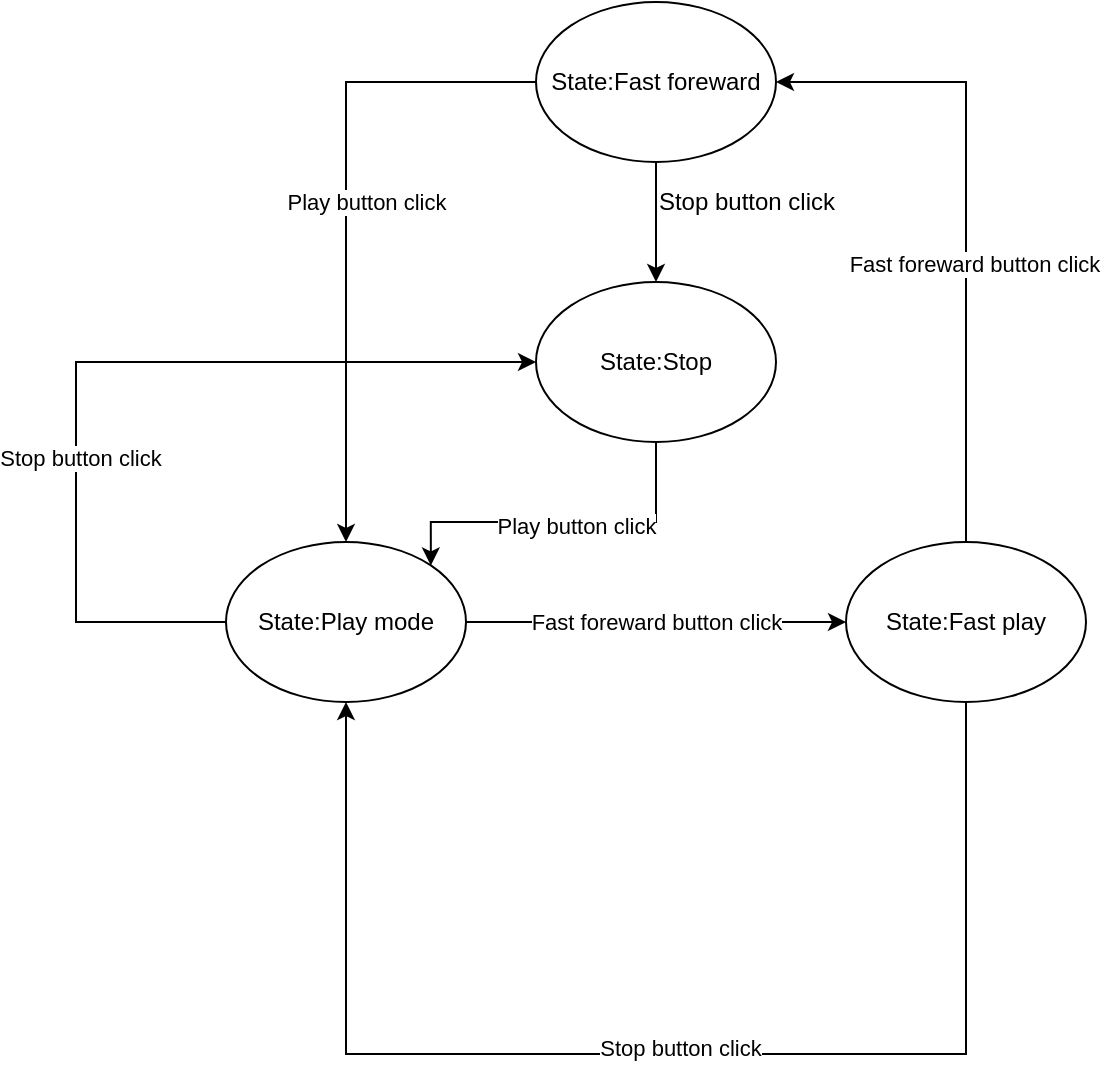 <mxfile version="14.6.13" type="github">
  <diagram id="kgpKYQtTHZ0yAKxKKP6v" name="Page-1">
    <mxGraphModel dx="508" dy="517" grid="1" gridSize="10" guides="1" tooltips="1" connect="1" arrows="1" fold="1" page="1" pageScale="1" pageWidth="850" pageHeight="1100" math="0" shadow="0">
      <root>
        <mxCell id="0" />
        <mxCell id="1" parent="0" />
        <mxCell id="x0ro4y0xWhh0hTtDura5-3" value="Fast foreward button click" style="edgeStyle=orthogonalEdgeStyle;rounded=0;orthogonalLoop=1;jettySize=auto;html=1;entryX=0;entryY=0.5;entryDx=0;entryDy=0;" edge="1" parent="1" source="x0ro4y0xWhh0hTtDura5-1" target="x0ro4y0xWhh0hTtDura5-2">
          <mxGeometry relative="1" as="geometry" />
        </mxCell>
        <mxCell id="x0ro4y0xWhh0hTtDura5-21" style="edgeStyle=orthogonalEdgeStyle;rounded=0;orthogonalLoop=1;jettySize=auto;html=1;entryX=0;entryY=0.5;entryDx=0;entryDy=0;" edge="1" parent="1" source="x0ro4y0xWhh0hTtDura5-1" target="x0ro4y0xWhh0hTtDura5-17">
          <mxGeometry relative="1" as="geometry">
            <mxPoint x="120" y="430" as="targetPoint" />
            <Array as="points">
              <mxPoint x="195" y="440" />
              <mxPoint x="195" y="310" />
            </Array>
          </mxGeometry>
        </mxCell>
        <mxCell id="x0ro4y0xWhh0hTtDura5-22" value="Stop button click" style="edgeLabel;html=1;align=center;verticalAlign=middle;resizable=0;points=[];" vertex="1" connectable="0" parent="x0ro4y0xWhh0hTtDura5-21">
          <mxGeometry x="-0.277" y="-2" relative="1" as="geometry">
            <mxPoint as="offset" />
          </mxGeometry>
        </mxCell>
        <mxCell id="x0ro4y0xWhh0hTtDura5-1" value="State:Play mode" style="ellipse;whiteSpace=wrap;html=1;" vertex="1" parent="1">
          <mxGeometry x="270" y="400" width="120" height="80" as="geometry" />
        </mxCell>
        <mxCell id="x0ro4y0xWhh0hTtDura5-6" style="edgeStyle=orthogonalEdgeStyle;rounded=0;orthogonalLoop=1;jettySize=auto;html=1;entryX=0.5;entryY=1;entryDx=0;entryDy=0;" edge="1" parent="1" source="x0ro4y0xWhh0hTtDura5-2" target="x0ro4y0xWhh0hTtDura5-1">
          <mxGeometry relative="1" as="geometry">
            <mxPoint x="640" y="655.833" as="targetPoint" />
            <Array as="points">
              <mxPoint x="640" y="656" />
              <mxPoint x="330" y="656" />
            </Array>
          </mxGeometry>
        </mxCell>
        <mxCell id="x0ro4y0xWhh0hTtDura5-7" value="Stop button click" style="edgeLabel;html=1;align=center;verticalAlign=middle;resizable=0;points=[];" vertex="1" connectable="0" parent="x0ro4y0xWhh0hTtDura5-6">
          <mxGeometry x="-0.036" y="-3" relative="1" as="geometry">
            <mxPoint as="offset" />
          </mxGeometry>
        </mxCell>
        <mxCell id="x0ro4y0xWhh0hTtDura5-13" style="edgeStyle=orthogonalEdgeStyle;rounded=0;orthogonalLoop=1;jettySize=auto;html=1;entryX=1;entryY=0.5;entryDx=0;entryDy=0;" edge="1" parent="1" source="x0ro4y0xWhh0hTtDura5-2" target="x0ro4y0xWhh0hTtDura5-12">
          <mxGeometry relative="1" as="geometry">
            <mxPoint x="600" y="230" as="targetPoint" />
            <Array as="points">
              <mxPoint x="640" y="170" />
            </Array>
          </mxGeometry>
        </mxCell>
        <mxCell id="x0ro4y0xWhh0hTtDura5-14" value="Fast foreward button click&lt;br&gt;" style="edgeLabel;html=1;align=center;verticalAlign=middle;resizable=0;points=[];" vertex="1" connectable="0" parent="x0ro4y0xWhh0hTtDura5-13">
          <mxGeometry x="-0.141" y="-4" relative="1" as="geometry">
            <mxPoint as="offset" />
          </mxGeometry>
        </mxCell>
        <mxCell id="x0ro4y0xWhh0hTtDura5-2" value="State:Fast play" style="ellipse;whiteSpace=wrap;html=1;" vertex="1" parent="1">
          <mxGeometry x="580" y="400" width="120" height="80" as="geometry" />
        </mxCell>
        <mxCell id="x0ro4y0xWhh0hTtDura5-15" style="edgeStyle=orthogonalEdgeStyle;rounded=0;orthogonalLoop=1;jettySize=auto;html=1;" edge="1" parent="1" source="x0ro4y0xWhh0hTtDura5-12" target="x0ro4y0xWhh0hTtDura5-1">
          <mxGeometry relative="1" as="geometry" />
        </mxCell>
        <mxCell id="x0ro4y0xWhh0hTtDura5-16" value="Play button click" style="edgeLabel;html=1;align=center;verticalAlign=middle;resizable=0;points=[];" vertex="1" connectable="0" parent="x0ro4y0xWhh0hTtDura5-15">
          <mxGeometry x="0.261" y="2" relative="1" as="geometry">
            <mxPoint x="8" y="-50" as="offset" />
          </mxGeometry>
        </mxCell>
        <mxCell id="x0ro4y0xWhh0hTtDura5-18" style="edgeStyle=orthogonalEdgeStyle;rounded=0;orthogonalLoop=1;jettySize=auto;html=1;entryX=0.5;entryY=0;entryDx=0;entryDy=0;" edge="1" parent="1" source="x0ro4y0xWhh0hTtDura5-12" target="x0ro4y0xWhh0hTtDura5-17">
          <mxGeometry relative="1" as="geometry" />
        </mxCell>
        <mxCell id="x0ro4y0xWhh0hTtDura5-12" value="State:Fast foreward" style="ellipse;whiteSpace=wrap;html=1;" vertex="1" parent="1">
          <mxGeometry x="425" y="130" width="120" height="80" as="geometry" />
        </mxCell>
        <mxCell id="x0ro4y0xWhh0hTtDura5-24" style="edgeStyle=orthogonalEdgeStyle;rounded=0;orthogonalLoop=1;jettySize=auto;html=1;entryX=1;entryY=0;entryDx=0;entryDy=0;" edge="1" parent="1" source="x0ro4y0xWhh0hTtDura5-17" target="x0ro4y0xWhh0hTtDura5-1">
          <mxGeometry relative="1" as="geometry">
            <mxPoint x="440" y="400.0" as="targetPoint" />
            <Array as="points">
              <mxPoint x="485" y="390" />
              <mxPoint x="372" y="390" />
            </Array>
          </mxGeometry>
        </mxCell>
        <mxCell id="x0ro4y0xWhh0hTtDura5-25" value="Play button click" style="edgeLabel;html=1;align=center;verticalAlign=middle;resizable=0;points=[];" vertex="1" connectable="0" parent="x0ro4y0xWhh0hTtDura5-24">
          <mxGeometry x="-0.08" y="2" relative="1" as="geometry">
            <mxPoint as="offset" />
          </mxGeometry>
        </mxCell>
        <mxCell id="x0ro4y0xWhh0hTtDura5-17" value="State:Stop" style="ellipse;whiteSpace=wrap;html=1;" vertex="1" parent="1">
          <mxGeometry x="425" y="270" width="120" height="80" as="geometry" />
        </mxCell>
        <mxCell id="x0ro4y0xWhh0hTtDura5-19" value="Stop button click" style="text;html=1;align=center;verticalAlign=middle;resizable=0;points=[];autosize=1;strokeColor=none;" vertex="1" parent="1">
          <mxGeometry x="480" y="220" width="100" height="20" as="geometry" />
        </mxCell>
      </root>
    </mxGraphModel>
  </diagram>
</mxfile>
